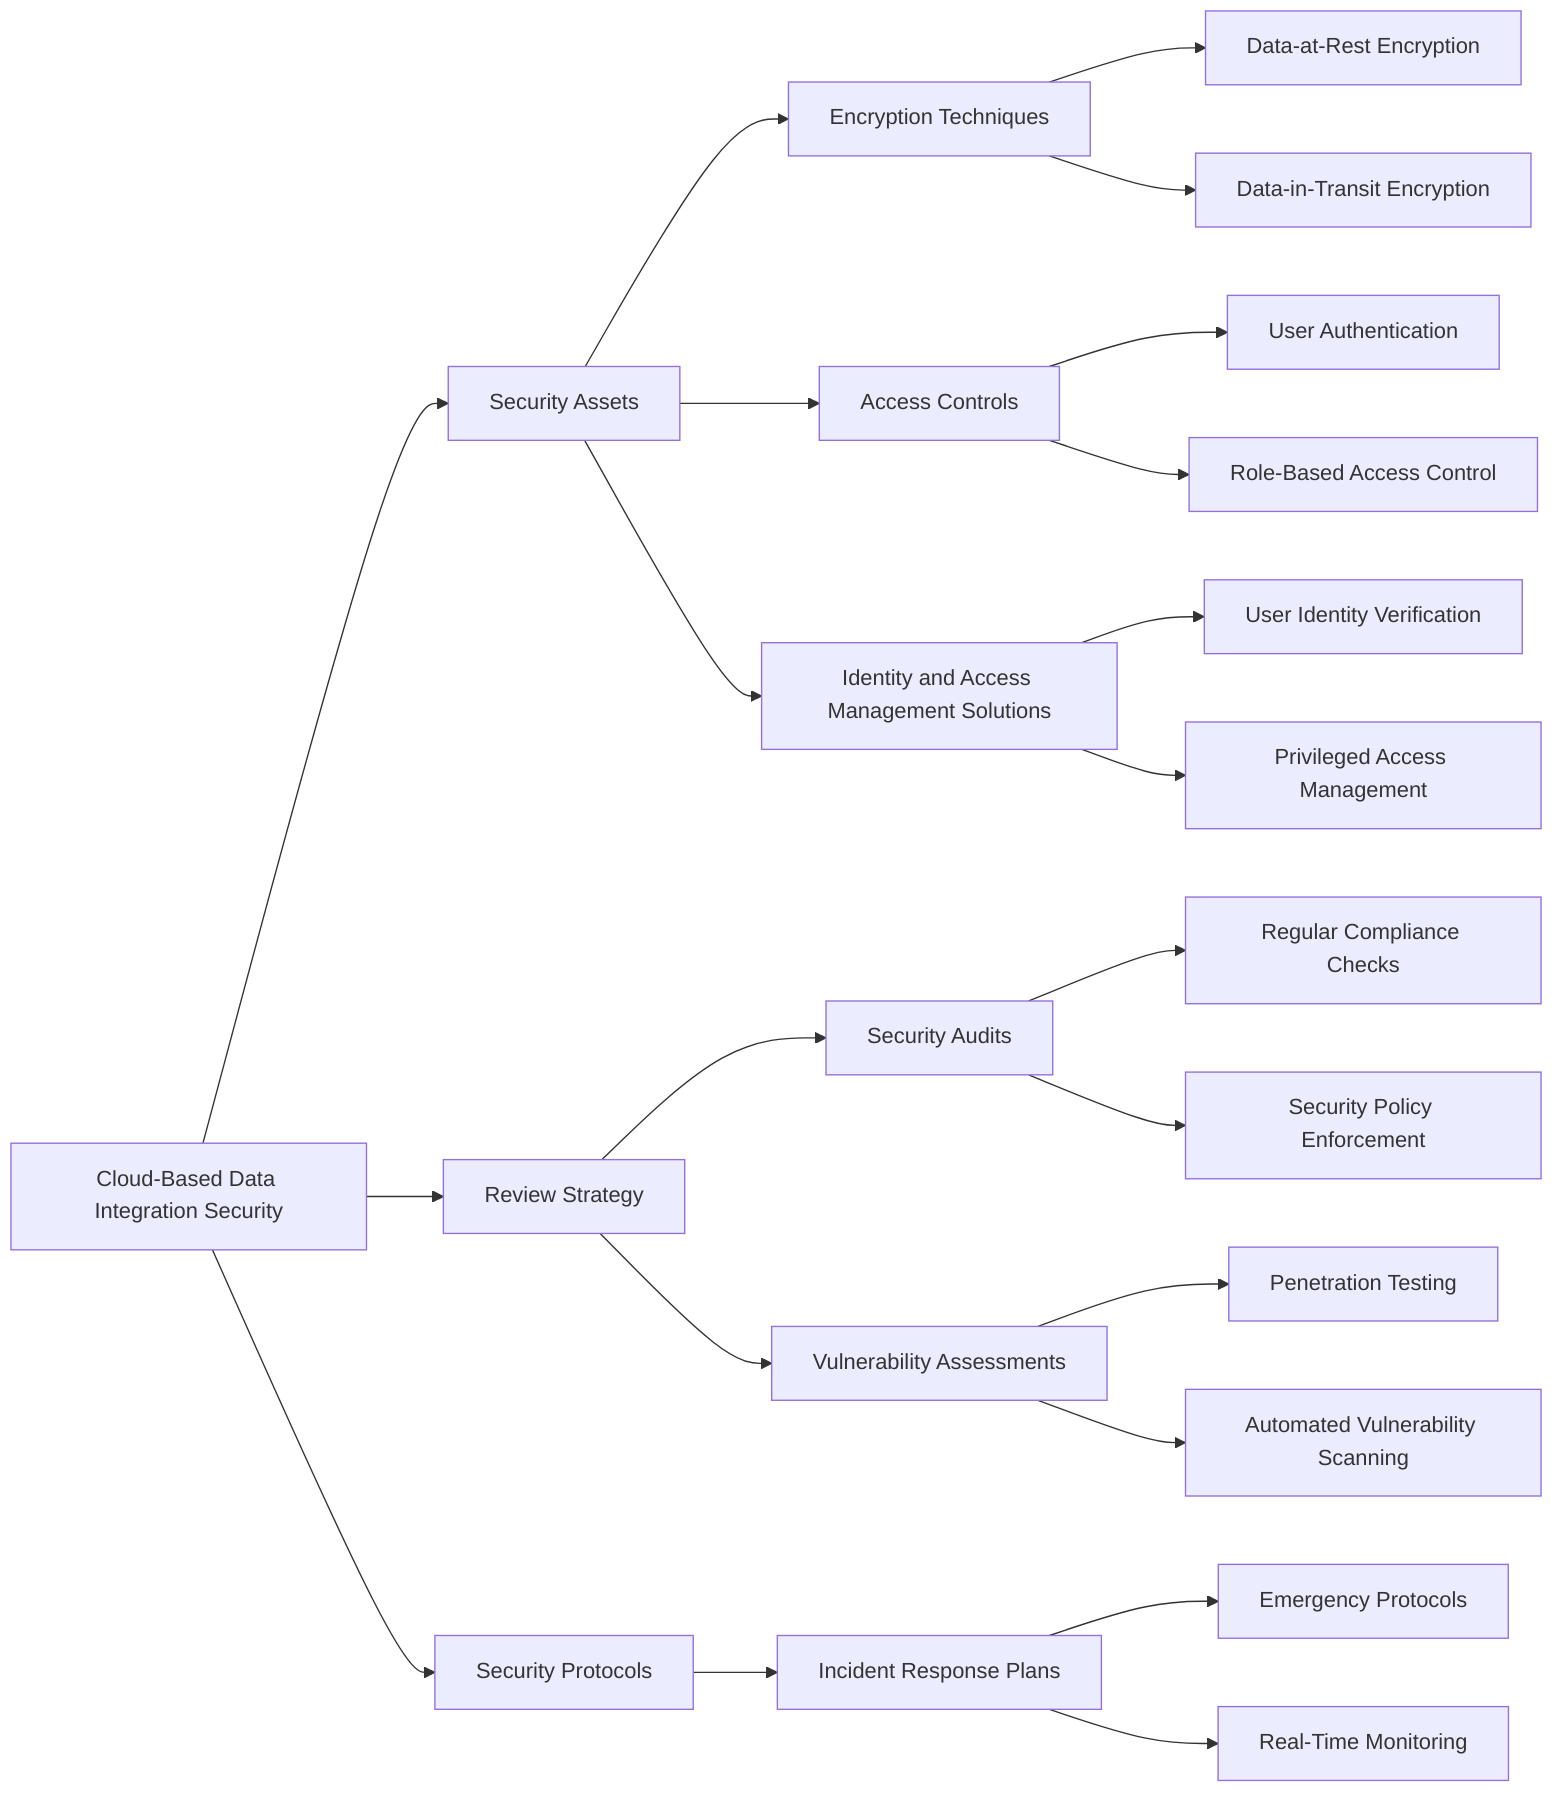 graph LR
    A[Cloud-Based Data Integration Security] --> AA[Security Assets]
    AA --> B[Encryption Techniques]
    AA --> C[Access Controls]
    AA --> D[Identity and Access Management Solutions]
    A --> AB[Review Strategy]
    AB --> E[Security Audits]
    AB --> F[Vulnerability Assessments]
    AC --> G[Incident Response Plans]

    A --> AC[Security Protocols]

    B --> B1[Data-at-Rest Encryption]
    B --> B2[Data-in-Transit Encryption]
    C --> C1[User Authentication]
    C --> C2[Role-Based Access Control]
    D --> D1[User Identity Verification]
    D --> D2[Privileged Access Management]
    E --> E1[Regular Compliance Checks]
    E --> E2[Security Policy Enforcement]
    F --> F1[Penetration Testing]
    F --> F2[Automated Vulnerability Scanning]
    G --> G1[Emergency Protocols]
    G --> G2[Real-Time Monitoring]